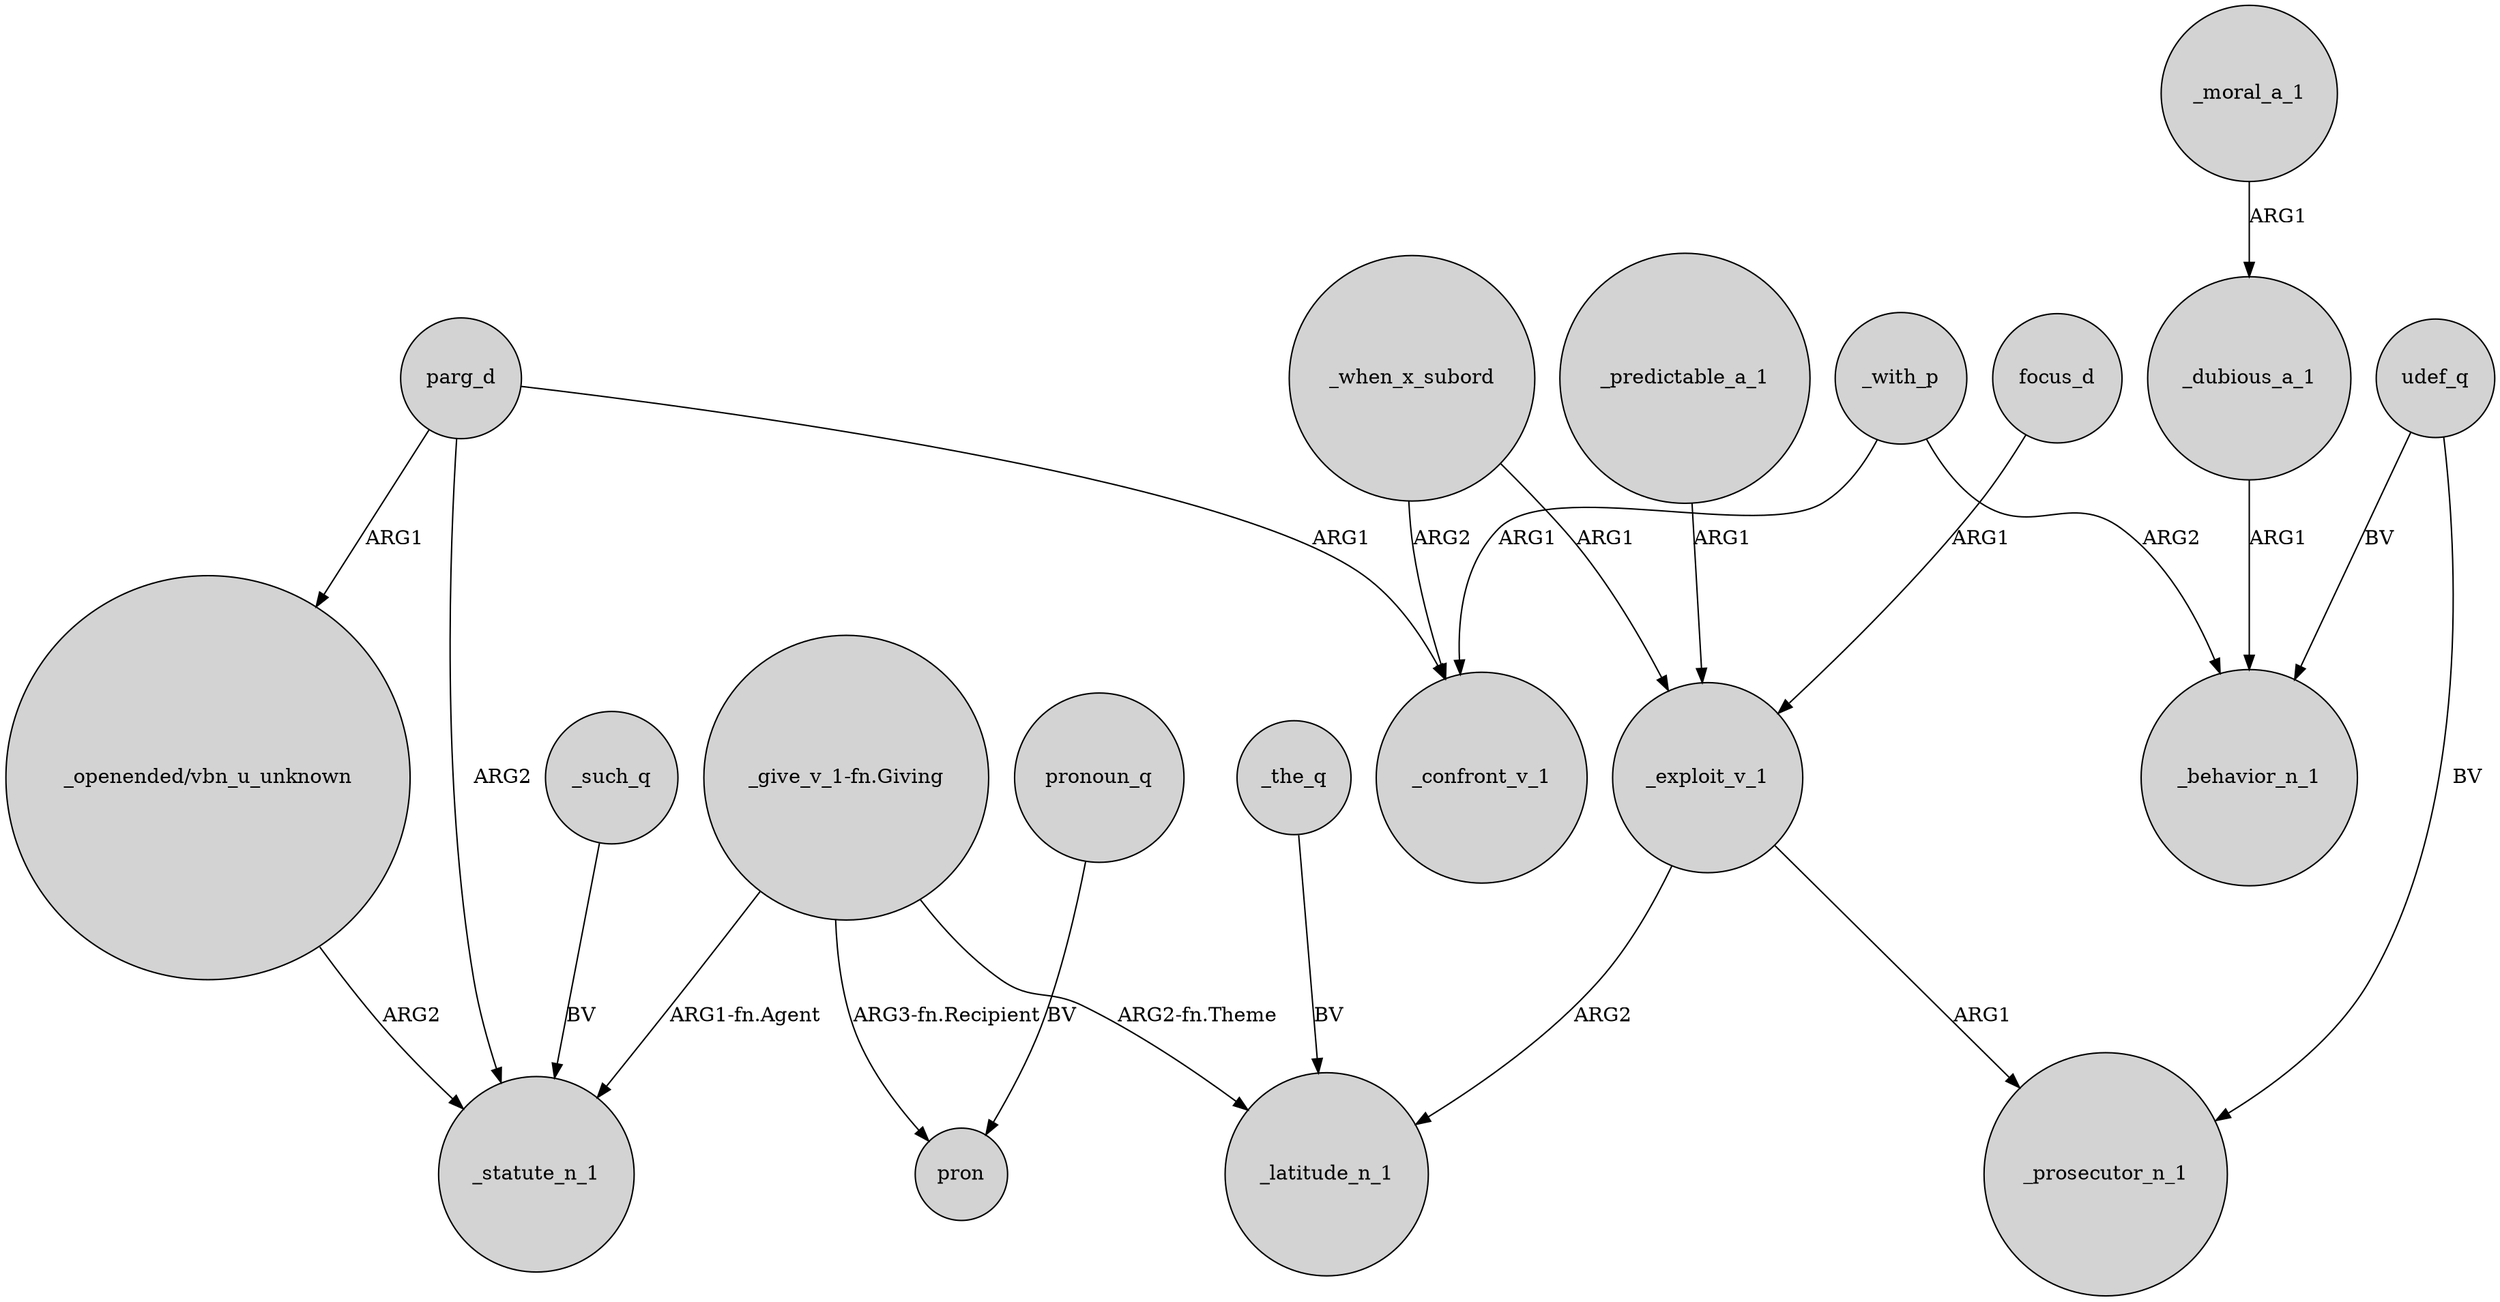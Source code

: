 digraph {
	node [shape=circle style=filled]
	parg_d -> _statute_n_1 [label=ARG2]
	_the_q -> _latitude_n_1 [label=BV]
	parg_d -> _confront_v_1 [label=ARG1]
	"_openended/vbn_u_unknown" -> _statute_n_1 [label=ARG2]
	focus_d -> _exploit_v_1 [label=ARG1]
	_predictable_a_1 -> _exploit_v_1 [label=ARG1]
	"_give_v_1-fn.Giving" -> _latitude_n_1 [label="ARG2-fn.Theme"]
	"_give_v_1-fn.Giving" -> _statute_n_1 [label="ARG1-fn.Agent"]
	_with_p -> _confront_v_1 [label=ARG1]
	_exploit_v_1 -> _prosecutor_n_1 [label=ARG1]
	_such_q -> _statute_n_1 [label=BV]
	parg_d -> "_openended/vbn_u_unknown" [label=ARG1]
	_when_x_subord -> _exploit_v_1 [label=ARG1]
	udef_q -> _prosecutor_n_1 [label=BV]
	_when_x_subord -> _confront_v_1 [label=ARG2]
	_moral_a_1 -> _dubious_a_1 [label=ARG1]
	pronoun_q -> pron [label=BV]
	_with_p -> _behavior_n_1 [label=ARG2]
	udef_q -> _behavior_n_1 [label=BV]
	_exploit_v_1 -> _latitude_n_1 [label=ARG2]
	_dubious_a_1 -> _behavior_n_1 [label=ARG1]
	"_give_v_1-fn.Giving" -> pron [label="ARG3-fn.Recipient"]
}
